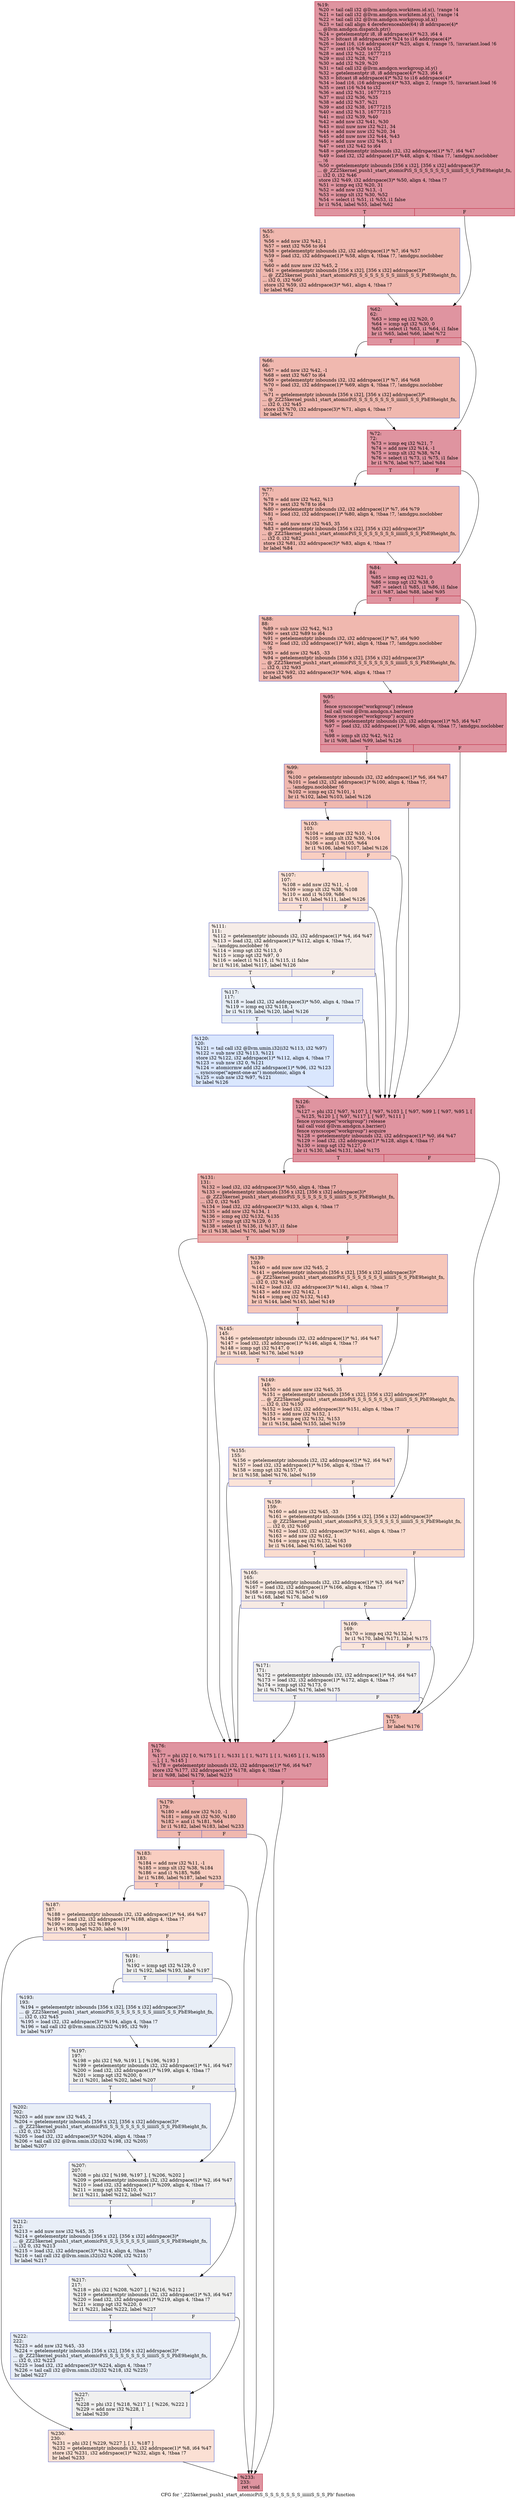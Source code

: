digraph "CFG for '_Z25kernel_push1_start_atomicPiS_S_S_S_S_S_S_S_iiiiiiS_S_S_Pb' function" {
	label="CFG for '_Z25kernel_push1_start_atomicPiS_S_S_S_S_S_S_S_iiiiiiS_S_S_Pb' function";

	Node0x5b2f9d0 [shape=record,color="#b70d28ff", style=filled, fillcolor="#b70d2870",label="{%19:\l  %20 = tail call i32 @llvm.amdgcn.workitem.id.x(), !range !4\l  %21 = tail call i32 @llvm.amdgcn.workitem.id.y(), !range !4\l  %22 = tail call i32 @llvm.amdgcn.workgroup.id.x()\l  %23 = tail call align 4 dereferenceable(64) i8 addrspace(4)*\l... @llvm.amdgcn.dispatch.ptr()\l  %24 = getelementptr i8, i8 addrspace(4)* %23, i64 4\l  %25 = bitcast i8 addrspace(4)* %24 to i16 addrspace(4)*\l  %26 = load i16, i16 addrspace(4)* %25, align 4, !range !5, !invariant.load !6\l  %27 = zext i16 %26 to i32\l  %28 = and i32 %22, 16777215\l  %29 = mul i32 %28, %27\l  %30 = add i32 %29, %20\l  %31 = tail call i32 @llvm.amdgcn.workgroup.id.y()\l  %32 = getelementptr i8, i8 addrspace(4)* %23, i64 6\l  %33 = bitcast i8 addrspace(4)* %32 to i16 addrspace(4)*\l  %34 = load i16, i16 addrspace(4)* %33, align 2, !range !5, !invariant.load !6\l  %35 = zext i16 %34 to i32\l  %36 = and i32 %31, 16777215\l  %37 = mul i32 %36, %35\l  %38 = add i32 %37, %21\l  %39 = and i32 %38, 16777215\l  %40 = and i32 %13, 16777215\l  %41 = mul i32 %39, %40\l  %42 = add nsw i32 %41, %30\l  %43 = mul nuw nsw i32 %21, 34\l  %44 = add nuw nsw i32 %20, 34\l  %45 = add nuw nsw i32 %44, %43\l  %46 = add nuw nsw i32 %45, 1\l  %47 = sext i32 %42 to i64\l  %48 = getelementptr inbounds i32, i32 addrspace(1)* %7, i64 %47\l  %49 = load i32, i32 addrspace(1)* %48, align 4, !tbaa !7, !amdgpu.noclobber\l... !6\l  %50 = getelementptr inbounds [356 x i32], [356 x i32] addrspace(3)*\l... @_ZZ25kernel_push1_start_atomicPiS_S_S_S_S_S_S_S_iiiiiiS_S_S_PbE9height_fn,\l... i32 0, i32 %46\l  store i32 %49, i32 addrspace(3)* %50, align 4, !tbaa !7\l  %51 = icmp eq i32 %20, 31\l  %52 = add nsw i32 %13, -1\l  %53 = icmp slt i32 %30, %52\l  %54 = select i1 %51, i1 %53, i1 false\l  br i1 %54, label %55, label %62\l|{<s0>T|<s1>F}}"];
	Node0x5b2f9d0:s0 -> Node0x5b350a0;
	Node0x5b2f9d0:s1 -> Node0x5b35130;
	Node0x5b350a0 [shape=record,color="#3d50c3ff", style=filled, fillcolor="#dc5d4a70",label="{%55:\l55:                                               \l  %56 = add nsw i32 %42, 1\l  %57 = sext i32 %56 to i64\l  %58 = getelementptr inbounds i32, i32 addrspace(1)* %7, i64 %57\l  %59 = load i32, i32 addrspace(1)* %58, align 4, !tbaa !7, !amdgpu.noclobber\l... !6\l  %60 = add nuw nsw i32 %45, 2\l  %61 = getelementptr inbounds [356 x i32], [356 x i32] addrspace(3)*\l... @_ZZ25kernel_push1_start_atomicPiS_S_S_S_S_S_S_S_iiiiiiS_S_S_PbE9height_fn,\l... i32 0, i32 %60\l  store i32 %59, i32 addrspace(3)* %61, align 4, !tbaa !7\l  br label %62\l}"];
	Node0x5b350a0 -> Node0x5b35130;
	Node0x5b35130 [shape=record,color="#b70d28ff", style=filled, fillcolor="#b70d2870",label="{%62:\l62:                                               \l  %63 = icmp eq i32 %20, 0\l  %64 = icmp sgt i32 %30, 0\l  %65 = select i1 %63, i1 %64, i1 false\l  br i1 %65, label %66, label %72\l|{<s0>T|<s1>F}}"];
	Node0x5b35130:s0 -> Node0x5b32dd0;
	Node0x5b35130:s1 -> Node0x5b32e20;
	Node0x5b32dd0 [shape=record,color="#3d50c3ff", style=filled, fillcolor="#dc5d4a70",label="{%66:\l66:                                               \l  %67 = add nsw i32 %42, -1\l  %68 = sext i32 %67 to i64\l  %69 = getelementptr inbounds i32, i32 addrspace(1)* %7, i64 %68\l  %70 = load i32, i32 addrspace(1)* %69, align 4, !tbaa !7, !amdgpu.noclobber\l... !6\l  %71 = getelementptr inbounds [356 x i32], [356 x i32] addrspace(3)*\l... @_ZZ25kernel_push1_start_atomicPiS_S_S_S_S_S_S_S_iiiiiiS_S_S_PbE9height_fn,\l... i32 0, i32 %45\l  store i32 %70, i32 addrspace(3)* %71, align 4, !tbaa !7\l  br label %72\l}"];
	Node0x5b32dd0 -> Node0x5b32e20;
	Node0x5b32e20 [shape=record,color="#b70d28ff", style=filled, fillcolor="#b70d2870",label="{%72:\l72:                                               \l  %73 = icmp eq i32 %21, 7\l  %74 = add nsw i32 %14, -1\l  %75 = icmp slt i32 %38, %74\l  %76 = select i1 %73, i1 %75, i1 false\l  br i1 %76, label %77, label %84\l|{<s0>T|<s1>F}}"];
	Node0x5b32e20:s0 -> Node0x5b362d0;
	Node0x5b32e20:s1 -> Node0x5b36320;
	Node0x5b362d0 [shape=record,color="#3d50c3ff", style=filled, fillcolor="#dc5d4a70",label="{%77:\l77:                                               \l  %78 = add nsw i32 %42, %13\l  %79 = sext i32 %78 to i64\l  %80 = getelementptr inbounds i32, i32 addrspace(1)* %7, i64 %79\l  %81 = load i32, i32 addrspace(1)* %80, align 4, !tbaa !7, !amdgpu.noclobber\l... !6\l  %82 = add nuw nsw i32 %45, 35\l  %83 = getelementptr inbounds [356 x i32], [356 x i32] addrspace(3)*\l... @_ZZ25kernel_push1_start_atomicPiS_S_S_S_S_S_S_S_iiiiiiS_S_S_PbE9height_fn,\l... i32 0, i32 %82\l  store i32 %81, i32 addrspace(3)* %83, align 4, !tbaa !7\l  br label %84\l}"];
	Node0x5b362d0 -> Node0x5b36320;
	Node0x5b36320 [shape=record,color="#b70d28ff", style=filled, fillcolor="#b70d2870",label="{%84:\l84:                                               \l  %85 = icmp eq i32 %21, 0\l  %86 = icmp sgt i32 %38, 0\l  %87 = select i1 %85, i1 %86, i1 false\l  br i1 %87, label %88, label %95\l|{<s0>T|<s1>F}}"];
	Node0x5b36320:s0 -> Node0x5b36af0;
	Node0x5b36320:s1 -> Node0x5b36b40;
	Node0x5b36af0 [shape=record,color="#3d50c3ff", style=filled, fillcolor="#dc5d4a70",label="{%88:\l88:                                               \l  %89 = sub nsw i32 %42, %13\l  %90 = sext i32 %89 to i64\l  %91 = getelementptr inbounds i32, i32 addrspace(1)* %7, i64 %90\l  %92 = load i32, i32 addrspace(1)* %91, align 4, !tbaa !7, !amdgpu.noclobber\l... !6\l  %93 = add nsw i32 %45, -33\l  %94 = getelementptr inbounds [356 x i32], [356 x i32] addrspace(3)*\l... @_ZZ25kernel_push1_start_atomicPiS_S_S_S_S_S_S_S_iiiiiiS_S_S_PbE9height_fn,\l... i32 0, i32 %93\l  store i32 %92, i32 addrspace(3)* %94, align 4, !tbaa !7\l  br label %95\l}"];
	Node0x5b36af0 -> Node0x5b36b40;
	Node0x5b36b40 [shape=record,color="#b70d28ff", style=filled, fillcolor="#b70d2870",label="{%95:\l95:                                               \l  fence syncscope(\"workgroup\") release\l  tail call void @llvm.amdgcn.s.barrier()\l  fence syncscope(\"workgroup\") acquire\l  %96 = getelementptr inbounds i32, i32 addrspace(1)* %5, i64 %47\l  %97 = load i32, i32 addrspace(1)* %96, align 4, !tbaa !7, !amdgpu.noclobber\l... !6\l  %98 = icmp slt i32 %42, %12\l  br i1 %98, label %99, label %126\l|{<s0>T|<s1>F}}"];
	Node0x5b36b40:s0 -> Node0x5b375c0;
	Node0x5b36b40:s1 -> Node0x5b37650;
	Node0x5b375c0 [shape=record,color="#3d50c3ff", style=filled, fillcolor="#dc5d4a70",label="{%99:\l99:                                               \l  %100 = getelementptr inbounds i32, i32 addrspace(1)* %6, i64 %47\l  %101 = load i32, i32 addrspace(1)* %100, align 4, !tbaa !7,\l... !amdgpu.noclobber !6\l  %102 = icmp eq i32 %101, 1\l  br i1 %102, label %103, label %126\l|{<s0>T|<s1>F}}"];
	Node0x5b375c0:s0 -> Node0x5b37930;
	Node0x5b375c0:s1 -> Node0x5b37650;
	Node0x5b37930 [shape=record,color="#3d50c3ff", style=filled, fillcolor="#f2907270",label="{%103:\l103:                                              \l  %104 = add nsw i32 %10, -1\l  %105 = icmp slt i32 %30, %104\l  %106 = and i1 %105, %64\l  br i1 %106, label %107, label %126\l|{<s0>T|<s1>F}}"];
	Node0x5b37930:s0 -> Node0x5b37c20;
	Node0x5b37930:s1 -> Node0x5b37650;
	Node0x5b37c20 [shape=record,color="#3d50c3ff", style=filled, fillcolor="#f7b99e70",label="{%107:\l107:                                              \l  %108 = add nsw i32 %11, -1\l  %109 = icmp slt i32 %38, %108\l  %110 = and i1 %109, %86\l  br i1 %110, label %111, label %126\l|{<s0>T|<s1>F}}"];
	Node0x5b37c20:s0 -> Node0x5b37ed0;
	Node0x5b37c20:s1 -> Node0x5b37650;
	Node0x5b37ed0 [shape=record,color="#3d50c3ff", style=filled, fillcolor="#ead5c970",label="{%111:\l111:                                              \l  %112 = getelementptr inbounds i32, i32 addrspace(1)* %4, i64 %47\l  %113 = load i32, i32 addrspace(1)* %112, align 4, !tbaa !7,\l... !amdgpu.noclobber !6\l  %114 = icmp sgt i32 %113, 0\l  %115 = icmp sgt i32 %97, 0\l  %116 = select i1 %114, i1 %115, i1 false\l  br i1 %116, label %117, label %126\l|{<s0>T|<s1>F}}"];
	Node0x5b37ed0:s0 -> Node0x5b382b0;
	Node0x5b37ed0:s1 -> Node0x5b37650;
	Node0x5b382b0 [shape=record,color="#3d50c3ff", style=filled, fillcolor="#cedaeb70",label="{%117:\l117:                                              \l  %118 = load i32, i32 addrspace(3)* %50, align 4, !tbaa !7\l  %119 = icmp eq i32 %118, 1\l  br i1 %119, label %120, label %126\l|{<s0>T|<s1>F}}"];
	Node0x5b382b0:s0 -> Node0x5b384f0;
	Node0x5b382b0:s1 -> Node0x5b37650;
	Node0x5b384f0 [shape=record,color="#3d50c3ff", style=filled, fillcolor="#abc8fd70",label="{%120:\l120:                                              \l  %121 = tail call i32 @llvm.umin.i32(i32 %113, i32 %97)\l  %122 = sub nsw i32 %113, %121\l  store i32 %122, i32 addrspace(1)* %112, align 4, !tbaa !7\l  %123 = sub nsw i32 0, %121\l  %124 = atomicrmw add i32 addrspace(1)* %96, i32 %123\l... syncscope(\"agent-one-as\") monotonic, align 4\l  %125 = sub nsw i32 %97, %121\l  br label %126\l}"];
	Node0x5b384f0 -> Node0x5b37650;
	Node0x5b37650 [shape=record,color="#b70d28ff", style=filled, fillcolor="#b70d2870",label="{%126:\l126:                                              \l  %127 = phi i32 [ %97, %107 ], [ %97, %103 ], [ %97, %99 ], [ %97, %95 ], [\l... %125, %120 ], [ %97, %117 ], [ %97, %111 ]\l  fence syncscope(\"workgroup\") release\l  tail call void @llvm.amdgcn.s.barrier()\l  fence syncscope(\"workgroup\") acquire\l  %128 = getelementptr inbounds i32, i32 addrspace(1)* %0, i64 %47\l  %129 = load i32, i32 addrspace(1)* %128, align 4, !tbaa !7\l  %130 = icmp sgt i32 %127, 0\l  br i1 %130, label %131, label %175\l|{<s0>T|<s1>F}}"];
	Node0x5b37650:s0 -> Node0x5b35950;
	Node0x5b37650:s1 -> Node0x5b359a0;
	Node0x5b35950 [shape=record,color="#b70d28ff", style=filled, fillcolor="#d0473d70",label="{%131:\l131:                                              \l  %132 = load i32, i32 addrspace(3)* %50, align 4, !tbaa !7\l  %133 = getelementptr inbounds [356 x i32], [356 x i32] addrspace(3)*\l... @_ZZ25kernel_push1_start_atomicPiS_S_S_S_S_S_S_S_iiiiiiS_S_S_PbE9height_fn,\l... i32 0, i32 %45\l  %134 = load i32, i32 addrspace(3)* %133, align 4, !tbaa !7\l  %135 = add nsw i32 %134, 1\l  %136 = icmp eq i32 %132, %135\l  %137 = icmp sgt i32 %129, 0\l  %138 = select i1 %136, i1 %137, i1 false\l  br i1 %138, label %176, label %139\l|{<s0>T|<s1>F}}"];
	Node0x5b35950:s0 -> Node0x5b39a20;
	Node0x5b35950:s1 -> Node0x5b39a70;
	Node0x5b39a70 [shape=record,color="#3d50c3ff", style=filled, fillcolor="#ec7f6370",label="{%139:\l139:                                              \l  %140 = add nuw nsw i32 %45, 2\l  %141 = getelementptr inbounds [356 x i32], [356 x i32] addrspace(3)*\l... @_ZZ25kernel_push1_start_atomicPiS_S_S_S_S_S_S_S_iiiiiiS_S_S_PbE9height_fn,\l... i32 0, i32 %140\l  %142 = load i32, i32 addrspace(3)* %141, align 4, !tbaa !7\l  %143 = add nsw i32 %142, 1\l  %144 = icmp eq i32 %132, %143\l  br i1 %144, label %145, label %149\l|{<s0>T|<s1>F}}"];
	Node0x5b39a70:s0 -> Node0x5b39e50;
	Node0x5b39a70:s1 -> Node0x5b39ea0;
	Node0x5b39e50 [shape=record,color="#3d50c3ff", style=filled, fillcolor="#f7ac8e70",label="{%145:\l145:                                              \l  %146 = getelementptr inbounds i32, i32 addrspace(1)* %1, i64 %47\l  %147 = load i32, i32 addrspace(1)* %146, align 4, !tbaa !7\l  %148 = icmp sgt i32 %147, 0\l  br i1 %148, label %176, label %149\l|{<s0>T|<s1>F}}"];
	Node0x5b39e50:s0 -> Node0x5b39a20;
	Node0x5b39e50:s1 -> Node0x5b39ea0;
	Node0x5b39ea0 [shape=record,color="#3d50c3ff", style=filled, fillcolor="#f4987a70",label="{%149:\l149:                                              \l  %150 = add nuw nsw i32 %45, 35\l  %151 = getelementptr inbounds [356 x i32], [356 x i32] addrspace(3)*\l... @_ZZ25kernel_push1_start_atomicPiS_S_S_S_S_S_S_S_iiiiiiS_S_S_PbE9height_fn,\l... i32 0, i32 %150\l  %152 = load i32, i32 addrspace(3)* %151, align 4, !tbaa !7\l  %153 = add nsw i32 %152, 1\l  %154 = icmp eq i32 %132, %153\l  br i1 %154, label %155, label %159\l|{<s0>T|<s1>F}}"];
	Node0x5b39ea0:s0 -> Node0x5b3a510;
	Node0x5b39ea0:s1 -> Node0x5b3a560;
	Node0x5b3a510 [shape=record,color="#3d50c3ff", style=filled, fillcolor="#f6bfa670",label="{%155:\l155:                                              \l  %156 = getelementptr inbounds i32, i32 addrspace(1)* %2, i64 %47\l  %157 = load i32, i32 addrspace(1)* %156, align 4, !tbaa !7\l  %158 = icmp sgt i32 %157, 0\l  br i1 %158, label %176, label %159\l|{<s0>T|<s1>F}}"];
	Node0x5b3a510:s0 -> Node0x5b39a20;
	Node0x5b3a510:s1 -> Node0x5b3a560;
	Node0x5b3a560 [shape=record,color="#3d50c3ff", style=filled, fillcolor="#f7af9170",label="{%159:\l159:                                              \l  %160 = add nsw i32 %45, -33\l  %161 = getelementptr inbounds [356 x i32], [356 x i32] addrspace(3)*\l... @_ZZ25kernel_push1_start_atomicPiS_S_S_S_S_S_S_S_iiiiiiS_S_S_PbE9height_fn,\l... i32 0, i32 %160\l  %162 = load i32, i32 addrspace(3)* %161, align 4, !tbaa !7\l  %163 = add nsw i32 %162, 1\l  %164 = icmp eq i32 %132, %163\l  br i1 %164, label %165, label %169\l|{<s0>T|<s1>F}}"];
	Node0x5b3a560:s0 -> Node0x5b3ab90;
	Node0x5b3a560:s1 -> Node0x5b3abe0;
	Node0x5b3ab90 [shape=record,color="#3d50c3ff", style=filled, fillcolor="#eed0c070",label="{%165:\l165:                                              \l  %166 = getelementptr inbounds i32, i32 addrspace(1)* %3, i64 %47\l  %167 = load i32, i32 addrspace(1)* %166, align 4, !tbaa !7\l  %168 = icmp sgt i32 %167, 0\l  br i1 %168, label %176, label %169\l|{<s0>T|<s1>F}}"];
	Node0x5b3ab90:s0 -> Node0x5b39a20;
	Node0x5b3ab90:s1 -> Node0x5b3abe0;
	Node0x5b3abe0 [shape=record,color="#3d50c3ff", style=filled, fillcolor="#f4c5ad70",label="{%169:\l169:                                              \l  %170 = icmp eq i32 %132, 1\l  br i1 %170, label %171, label %175\l|{<s0>T|<s1>F}}"];
	Node0x5b3abe0:s0 -> Node0x5b3afc0;
	Node0x5b3abe0:s1 -> Node0x5b359a0;
	Node0x5b3afc0 [shape=record,color="#3d50c3ff", style=filled, fillcolor="#e0dbd870",label="{%171:\l171:                                              \l  %172 = getelementptr inbounds i32, i32 addrspace(1)* %4, i64 %47\l  %173 = load i32, i32 addrspace(1)* %172, align 4, !tbaa !7\l  %174 = icmp sgt i32 %173, 0\l  br i1 %174, label %176, label %175\l|{<s0>T|<s1>F}}"];
	Node0x5b3afc0:s0 -> Node0x5b39a20;
	Node0x5b3afc0:s1 -> Node0x5b359a0;
	Node0x5b359a0 [shape=record,color="#3d50c3ff", style=filled, fillcolor="#e1675170",label="{%175:\l175:                                              \l  br label %176\l}"];
	Node0x5b359a0 -> Node0x5b39a20;
	Node0x5b39a20 [shape=record,color="#b70d28ff", style=filled, fillcolor="#b70d2870",label="{%176:\l176:                                              \l  %177 = phi i32 [ 0, %175 ], [ 1, %131 ], [ 1, %171 ], [ 1, %165 ], [ 1, %155\l... ], [ 1, %145 ]\l  %178 = getelementptr inbounds i32, i32 addrspace(1)* %6, i64 %47\l  store i32 %177, i32 addrspace(1)* %178, align 4, !tbaa !7\l  br i1 %98, label %179, label %233\l|{<s0>T|<s1>F}}"];
	Node0x5b39a20:s0 -> Node0x5b3b600;
	Node0x5b39a20:s1 -> Node0x5b3b650;
	Node0x5b3b600 [shape=record,color="#3d50c3ff", style=filled, fillcolor="#dc5d4a70",label="{%179:\l179:                                              \l  %180 = add nsw i32 %10, -1\l  %181 = icmp slt i32 %30, %180\l  %182 = and i1 %181, %64\l  br i1 %182, label %183, label %233\l|{<s0>T|<s1>F}}"];
	Node0x5b3b600:s0 -> Node0x5b3b900;
	Node0x5b3b600:s1 -> Node0x5b3b650;
	Node0x5b3b900 [shape=record,color="#3d50c3ff", style=filled, fillcolor="#f2907270",label="{%183:\l183:                                              \l  %184 = add nsw i32 %11, -1\l  %185 = icmp slt i32 %38, %184\l  %186 = and i1 %185, %86\l  br i1 %186, label %187, label %233\l|{<s0>T|<s1>F}}"];
	Node0x5b3b900:s0 -> Node0x5b3bbb0;
	Node0x5b3b900:s1 -> Node0x5b3b650;
	Node0x5b3bbb0 [shape=record,color="#3d50c3ff", style=filled, fillcolor="#f7b99e70",label="{%187:\l187:                                              \l  %188 = getelementptr inbounds i32, i32 addrspace(1)* %4, i64 %47\l  %189 = load i32, i32 addrspace(1)* %188, align 4, !tbaa !7\l  %190 = icmp sgt i32 %189, 0\l  br i1 %190, label %230, label %191\l|{<s0>T|<s1>F}}"];
	Node0x5b3bbb0:s0 -> Node0x5b3be50;
	Node0x5b3bbb0:s1 -> Node0x5b3bea0;
	Node0x5b3bea0 [shape=record,color="#3d50c3ff", style=filled, fillcolor="#dedcdb70",label="{%191:\l191:                                              \l  %192 = icmp sgt i32 %129, 0\l  br i1 %192, label %193, label %197\l|{<s0>T|<s1>F}}"];
	Node0x5b3bea0:s0 -> Node0x5b3c030;
	Node0x5b3bea0:s1 -> Node0x5b3c080;
	Node0x5b3c030 [shape=record,color="#3d50c3ff", style=filled, fillcolor="#cbd8ee70",label="{%193:\l193:                                              \l  %194 = getelementptr inbounds [356 x i32], [356 x i32] addrspace(3)*\l... @_ZZ25kernel_push1_start_atomicPiS_S_S_S_S_S_S_S_iiiiiiS_S_S_PbE9height_fn,\l... i32 0, i32 %45\l  %195 = load i32, i32 addrspace(3)* %194, align 4, !tbaa !7\l  %196 = tail call i32 @llvm.smin.i32(i32 %195, i32 %9)\l  br label %197\l}"];
	Node0x5b3c030 -> Node0x5b3c080;
	Node0x5b3c080 [shape=record,color="#3d50c3ff", style=filled, fillcolor="#dedcdb70",label="{%197:\l197:                                              \l  %198 = phi i32 [ %9, %191 ], [ %196, %193 ]\l  %199 = getelementptr inbounds i32, i32 addrspace(1)* %1, i64 %47\l  %200 = load i32, i32 addrspace(1)* %199, align 4, !tbaa !7\l  %201 = icmp sgt i32 %200, 0\l  br i1 %201, label %202, label %207\l|{<s0>T|<s1>F}}"];
	Node0x5b3c080:s0 -> Node0x5b3c710;
	Node0x5b3c080:s1 -> Node0x5b3c760;
	Node0x5b3c710 [shape=record,color="#3d50c3ff", style=filled, fillcolor="#cbd8ee70",label="{%202:\l202:                                              \l  %203 = add nuw nsw i32 %45, 2\l  %204 = getelementptr inbounds [356 x i32], [356 x i32] addrspace(3)*\l... @_ZZ25kernel_push1_start_atomicPiS_S_S_S_S_S_S_S_iiiiiiS_S_S_PbE9height_fn,\l... i32 0, i32 %203\l  %205 = load i32, i32 addrspace(3)* %204, align 4, !tbaa !7\l  %206 = tail call i32 @llvm.smin.i32(i32 %198, i32 %205)\l  br label %207\l}"];
	Node0x5b3c710 -> Node0x5b3c760;
	Node0x5b3c760 [shape=record,color="#3d50c3ff", style=filled, fillcolor="#dedcdb70",label="{%207:\l207:                                              \l  %208 = phi i32 [ %198, %197 ], [ %206, %202 ]\l  %209 = getelementptr inbounds i32, i32 addrspace(1)* %2, i64 %47\l  %210 = load i32, i32 addrspace(1)* %209, align 4, !tbaa !7\l  %211 = icmp sgt i32 %210, 0\l  br i1 %211, label %212, label %217\l|{<s0>T|<s1>F}}"];
	Node0x5b3c760:s0 -> Node0x5b3cea0;
	Node0x5b3c760:s1 -> Node0x5b3cef0;
	Node0x5b3cea0 [shape=record,color="#3d50c3ff", style=filled, fillcolor="#cbd8ee70",label="{%212:\l212:                                              \l  %213 = add nuw nsw i32 %45, 35\l  %214 = getelementptr inbounds [356 x i32], [356 x i32] addrspace(3)*\l... @_ZZ25kernel_push1_start_atomicPiS_S_S_S_S_S_S_S_iiiiiiS_S_S_PbE9height_fn,\l... i32 0, i32 %213\l  %215 = load i32, i32 addrspace(3)* %214, align 4, !tbaa !7\l  %216 = tail call i32 @llvm.smin.i32(i32 %208, i32 %215)\l  br label %217\l}"];
	Node0x5b3cea0 -> Node0x5b3cef0;
	Node0x5b3cef0 [shape=record,color="#3d50c3ff", style=filled, fillcolor="#dedcdb70",label="{%217:\l217:                                              \l  %218 = phi i32 [ %208, %207 ], [ %216, %212 ]\l  %219 = getelementptr inbounds i32, i32 addrspace(1)* %3, i64 %47\l  %220 = load i32, i32 addrspace(1)* %219, align 4, !tbaa !7\l  %221 = icmp sgt i32 %220, 0\l  br i1 %221, label %222, label %227\l|{<s0>T|<s1>F}}"];
	Node0x5b3cef0:s0 -> Node0x5b3d580;
	Node0x5b3cef0:s1 -> Node0x5b3d5d0;
	Node0x5b3d580 [shape=record,color="#3d50c3ff", style=filled, fillcolor="#cbd8ee70",label="{%222:\l222:                                              \l  %223 = add nsw i32 %45, -33\l  %224 = getelementptr inbounds [356 x i32], [356 x i32] addrspace(3)*\l... @_ZZ25kernel_push1_start_atomicPiS_S_S_S_S_S_S_S_iiiiiiS_S_S_PbE9height_fn,\l... i32 0, i32 %223\l  %225 = load i32, i32 addrspace(3)* %224, align 4, !tbaa !7\l  %226 = tail call i32 @llvm.smin.i32(i32 %218, i32 %225)\l  br label %227\l}"];
	Node0x5b3d580 -> Node0x5b3d5d0;
	Node0x5b3d5d0 [shape=record,color="#3d50c3ff", style=filled, fillcolor="#dedcdb70",label="{%227:\l227:                                              \l  %228 = phi i32 [ %218, %217 ], [ %226, %222 ]\l  %229 = add nsw i32 %228, 1\l  br label %230\l}"];
	Node0x5b3d5d0 -> Node0x5b3be50;
	Node0x5b3be50 [shape=record,color="#3d50c3ff", style=filled, fillcolor="#f7b99e70",label="{%230:\l230:                                              \l  %231 = phi i32 [ %229, %227 ], [ 1, %187 ]\l  %232 = getelementptr inbounds i32, i32 addrspace(1)* %8, i64 %47\l  store i32 %231, i32 addrspace(1)* %232, align 4, !tbaa !7\l  br label %233\l}"];
	Node0x5b3be50 -> Node0x5b3b650;
	Node0x5b3b650 [shape=record,color="#b70d28ff", style=filled, fillcolor="#b70d2870",label="{%233:\l233:                                              \l  ret void\l}"];
}

